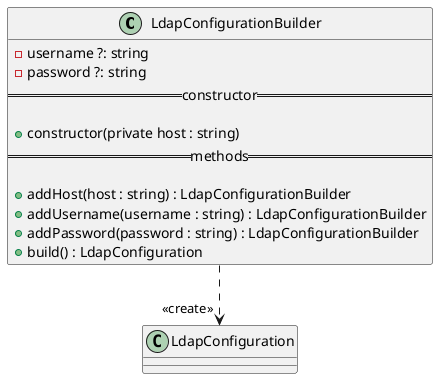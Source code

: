 @startuml LdapConfigurationBuilder diagram
class LdapConfigurationBuilder {
  - username ?: string
  - password ?: string
  ==constructor==

  + constructor(private host : string)
  ==methods==

  + addHost(host : string) : LdapConfigurationBuilder
  + addUsername(username : string) : LdapConfigurationBuilder
  + addPassword(password : string) : LdapConfigurationBuilder
  + build() : LdapConfiguration
}

LdapConfigurationBuilder ..> "<<create>>" LdapConfiguration
@enduml
